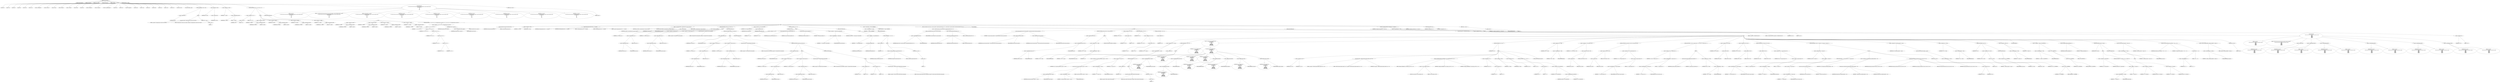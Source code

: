 digraph hostapd_notif_assoc {  
"1000129" [label = "(METHOD,hostapd_notif_assoc)" ]
"1000130" [label = "(PARAM,hostapd_data *hapd)" ]
"1000131" [label = "(PARAM,const u8 *addr)" ]
"1000132" [label = "(PARAM,const u8 *req_ies)" ]
"1000133" [label = "(PARAM,size_t req_ies_len)" ]
"1000134" [label = "(PARAM,int reassoc)" ]
"1000135" [label = "(BLOCK,,)" ]
"1000136" [label = "(LOCAL,v5: int)" ]
"1000137" [label = "(LOCAL,v7: int)" ]
"1000138" [label = "(LOCAL,v8: int)" ]
"1000139" [label = "(LOCAL,v9: int)" ]
"1000140" [label = "(LOCAL,v10: int)" ]
"1000141" [label = "(LOCAL,v11: int)" ]
"1000142" [label = "(LOCAL,v12: hostapd_data *)" ]
"1000143" [label = "(LOCAL,v13: const u8 *)" ]
"1000144" [label = "(LOCAL,v14: size_t)" ]
"1000145" [label = "(LOCAL,v16: sta_info *)" ]
"1000146" [label = "(LOCAL,v17: sta_info *)" ]
"1000147" [label = "(LOCAL,v18: bool)" ]
"1000148" [label = "(LOCAL,v19: int)" ]
"1000149" [label = "(LOCAL,v20: unsigned int)" ]
"1000150" [label = "(LOCAL,v21: wpa_event)" ]
"1000151" [label = "(LOCAL,v22: wpa_state_machine *)" ]
"1000152" [label = "(LOCAL,v23: int)" ]
"1000153" [label = "(LOCAL,v24: int)" ]
"1000154" [label = "(LOCAL,v25: unsigned int)" ]
"1000155" [label = "(LOCAL,v26: u32)" ]
"1000156" [label = "(LOCAL,v27: bool)" ]
"1000157" [label = "(LOCAL,v28: int)" ]
"1000158" [label = "(LOCAL,v29: bool)" ]
"1000159" [label = "(LOCAL,v30: int)" ]
"1000160" [label = "(LOCAL,v31: u32)" ]
"1000161" [label = "(LOCAL,v32: u8 *)" ]
"1000162" [label = "(LOCAL,eid: u8 [ 1064 ])" ]
"1000163" [label = "(LOCAL,elems: ieee802_11_elems)" ]
"1000164" [label = "(CONTROL_STRUCTURE,if ( !addr ),if ( !addr ))" ]
"1000165" [label = "(<operator>.logicalNot,!addr)" ]
"1000166" [label = "(IDENTIFIER,addr,!addr)" ]
"1000167" [label = "(BLOCK,,)" ]
"1000168" [label = "(wpa_printf,wpa_printf(2, \"hostapd_notif_assoc: Skip event with no address\"))" ]
"1000169" [label = "(LITERAL,2,wpa_printf(2, \"hostapd_notif_assoc: Skip event with no address\"))" ]
"1000170" [label = "(LITERAL,\"hostapd_notif_assoc: Skip event with no address\",wpa_printf(2, \"hostapd_notif_assoc: Skip event with no address\"))" ]
"1000171" [label = "(RETURN,return -1;,return -1;)" ]
"1000172" [label = "(<operator>.minus,-1)" ]
"1000173" [label = "(LITERAL,1,-1)" ]
"1000174" [label = "(<operator>.assignment,v5 = *addr)" ]
"1000175" [label = "(IDENTIFIER,v5,v5 = *addr)" ]
"1000176" [label = "(<operator>.indirection,*addr)" ]
"1000177" [label = "(IDENTIFIER,addr,v5 = *addr)" ]
"1000178" [label = "(<operator>.assignment,v7 = addr[1])" ]
"1000179" [label = "(IDENTIFIER,v7,v7 = addr[1])" ]
"1000180" [label = "(<operator>.indirectIndexAccess,addr[1])" ]
"1000181" [label = "(IDENTIFIER,addr,v7 = addr[1])" ]
"1000182" [label = "(LITERAL,1,v7 = addr[1])" ]
"1000183" [label = "(CONTROL_STRUCTURE,if ( (v5 & 1) != 0 ),if ( (v5 & 1) != 0 ))" ]
"1000184" [label = "(<operator>.notEquals,(v5 & 1) != 0)" ]
"1000185" [label = "(<operator>.and,v5 & 1)" ]
"1000186" [label = "(IDENTIFIER,v5,v5 & 1)" ]
"1000187" [label = "(LITERAL,1,v5 & 1)" ]
"1000188" [label = "(LITERAL,0,(v5 & 1) != 0)" ]
"1000189" [label = "(BLOCK,,)" ]
"1000190" [label = "(<operator>.assignment,v8 = addr[2])" ]
"1000191" [label = "(IDENTIFIER,v8,v8 = addr[2])" ]
"1000192" [label = "(<operator>.indirectIndexAccess,addr[2])" ]
"1000193" [label = "(IDENTIFIER,addr,v8 = addr[2])" ]
"1000194" [label = "(LITERAL,2,v8 = addr[2])" ]
"1000195" [label = "(<operator>.assignment,v9 = addr[3])" ]
"1000196" [label = "(IDENTIFIER,v9,v9 = addr[3])" ]
"1000197" [label = "(<operator>.indirectIndexAccess,addr[3])" ]
"1000198" [label = "(IDENTIFIER,addr,v9 = addr[3])" ]
"1000199" [label = "(LITERAL,3,v9 = addr[3])" ]
"1000200" [label = "(<operator>.assignment,v10 = addr[4])" ]
"1000201" [label = "(IDENTIFIER,v10,v10 = addr[4])" ]
"1000202" [label = "(<operator>.indirectIndexAccess,addr[4])" ]
"1000203" [label = "(IDENTIFIER,addr,v10 = addr[4])" ]
"1000204" [label = "(LITERAL,4,v10 = addr[4])" ]
"1000205" [label = "(<operator>.assignment,v11 = addr[5])" ]
"1000206" [label = "(IDENTIFIER,v11,v11 = addr[5])" ]
"1000207" [label = "(<operator>.indirectIndexAccess,addr[5])" ]
"1000208" [label = "(IDENTIFIER,addr,v11 = addr[5])" ]
"1000209" [label = "(LITERAL,5,v11 = addr[5])" ]
"1000210" [label = "(CONTROL_STRUCTURE,else,else)" ]
"1000211" [label = "(BLOCK,,)" ]
"1000212" [label = "(<operator>.assignment,v8 = addr[2])" ]
"1000213" [label = "(IDENTIFIER,v8,v8 = addr[2])" ]
"1000214" [label = "(<operator>.indirectIndexAccess,addr[2])" ]
"1000215" [label = "(IDENTIFIER,addr,v8 = addr[2])" ]
"1000216" [label = "(LITERAL,2,v8 = addr[2])" ]
"1000217" [label = "(<operator>.assignment,v9 = addr[3])" ]
"1000218" [label = "(IDENTIFIER,v9,v9 = addr[3])" ]
"1000219" [label = "(<operator>.indirectIndexAccess,addr[3])" ]
"1000220" [label = "(IDENTIFIER,addr,v9 = addr[3])" ]
"1000221" [label = "(LITERAL,3,v9 = addr[3])" ]
"1000222" [label = "(<operator>.assignment,v10 = addr[4])" ]
"1000223" [label = "(IDENTIFIER,v10,v10 = addr[4])" ]
"1000224" [label = "(<operator>.indirectIndexAccess,addr[4])" ]
"1000225" [label = "(IDENTIFIER,addr,v10 = addr[4])" ]
"1000226" [label = "(LITERAL,4,v10 = addr[4])" ]
"1000227" [label = "(<operator>.assignment,v11 = addr[5])" ]
"1000228" [label = "(IDENTIFIER,v11,v11 = addr[5])" ]
"1000229" [label = "(<operator>.indirectIndexAccess,addr[5])" ]
"1000230" [label = "(IDENTIFIER,addr,v11 = addr[5])" ]
"1000231" [label = "(LITERAL,5,v11 = addr[5])" ]
"1000232" [label = "(CONTROL_STRUCTURE,if ( v7 | v5 | v8 | v9 | v10 | v11 && bcmp(addr, hapd->own_addr, 6u) ),if ( v7 | v5 | v8 | v9 | v10 | v11 && bcmp(addr, hapd->own_addr, 6u) ))" ]
"1000233" [label = "(<operator>.logicalAnd,v7 | v5 | v8 | v9 | v10 | v11 && bcmp(addr, hapd->own_addr, 6u))" ]
"1000234" [label = "(<operator>.or,v7 | v5 | v8 | v9 | v10 | v11)" ]
"1000235" [label = "(IDENTIFIER,v7,v7 | v5 | v8 | v9 | v10 | v11)" ]
"1000236" [label = "(<operator>.or,v5 | v8 | v9 | v10 | v11)" ]
"1000237" [label = "(IDENTIFIER,v5,v5 | v8 | v9 | v10 | v11)" ]
"1000238" [label = "(<operator>.or,v8 | v9 | v10 | v11)" ]
"1000239" [label = "(IDENTIFIER,v8,v8 | v9 | v10 | v11)" ]
"1000240" [label = "(<operator>.or,v9 | v10 | v11)" ]
"1000241" [label = "(IDENTIFIER,v9,v9 | v10 | v11)" ]
"1000242" [label = "(<operator>.or,v10 | v11)" ]
"1000243" [label = "(IDENTIFIER,v10,v10 | v11)" ]
"1000244" [label = "(IDENTIFIER,v11,v10 | v11)" ]
"1000245" [label = "(bcmp,bcmp(addr, hapd->own_addr, 6u))" ]
"1000246" [label = "(IDENTIFIER,addr,bcmp(addr, hapd->own_addr, 6u))" ]
"1000247" [label = "(<operator>.indirectFieldAccess,hapd->own_addr)" ]
"1000248" [label = "(IDENTIFIER,hapd,bcmp(addr, hapd->own_addr, 6u))" ]
"1000249" [label = "(FIELD_IDENTIFIER,own_addr,own_addr)" ]
"1000250" [label = "(LITERAL,6u,bcmp(addr, hapd->own_addr, 6u))" ]
"1000251" [label = "(BLOCK,,)" ]
"1000252" [label = "(random_add_randomness,random_add_randomness(addr, 6u))" ]
"1000253" [label = "(IDENTIFIER,addr,random_add_randomness(addr, 6u))" ]
"1000254" [label = "(LITERAL,6u,random_add_randomness(addr, 6u))" ]
"1000255" [label = "(<operator>.assignment,v12 = hapd)" ]
"1000256" [label = "(IDENTIFIER,v12,v12 = hapd)" ]
"1000257" [label = "(IDENTIFIER,hapd,v12 = hapd)" ]
"1000258" [label = "(hostapd_logger,hostapd_logger(hapd, addr, 1u, 2, \"associated\"))" ]
"1000259" [label = "(IDENTIFIER,hapd,hostapd_logger(hapd, addr, 1u, 2, \"associated\"))" ]
"1000260" [label = "(IDENTIFIER,addr,hostapd_logger(hapd, addr, 1u, 2, \"associated\"))" ]
"1000261" [label = "(LITERAL,1u,hostapd_logger(hapd, addr, 1u, 2, \"associated\"))" ]
"1000262" [label = "(LITERAL,2,hostapd_logger(hapd, addr, 1u, 2, \"associated\"))" ]
"1000263" [label = "(LITERAL,\"associated\",hostapd_logger(hapd, addr, 1u, 2, \"associated\"))" ]
"1000264" [label = "(ieee802_11_parse_elems,ieee802_11_parse_elems(req_ies, req_ies_len, &elems, 0))" ]
"1000265" [label = "(IDENTIFIER,req_ies,ieee802_11_parse_elems(req_ies, req_ies_len, &elems, 0))" ]
"1000266" [label = "(IDENTIFIER,req_ies_len,ieee802_11_parse_elems(req_ies, req_ies_len, &elems, 0))" ]
"1000267" [label = "(<operator>.addressOf,&elems)" ]
"1000268" [label = "(IDENTIFIER,elems,ieee802_11_parse_elems(req_ies, req_ies_len, &elems, 0))" ]
"1000269" [label = "(LITERAL,0,ieee802_11_parse_elems(req_ies, req_ies_len, &elems, 0))" ]
"1000270" [label = "(CONTROL_STRUCTURE,if ( elems.wps_ie ),if ( elems.wps_ie ))" ]
"1000271" [label = "(<operator>.fieldAccess,elems.wps_ie)" ]
"1000272" [label = "(IDENTIFIER,elems,if ( elems.wps_ie ))" ]
"1000273" [label = "(FIELD_IDENTIFIER,wps_ie,wps_ie)" ]
"1000274" [label = "(BLOCK,,)" ]
"1000275" [label = "(<operator>.assignment,v13 = elems.wps_ie - 2)" ]
"1000276" [label = "(IDENTIFIER,v13,v13 = elems.wps_ie - 2)" ]
"1000277" [label = "(<operator>.subtraction,elems.wps_ie - 2)" ]
"1000278" [label = "(<operator>.fieldAccess,elems.wps_ie)" ]
"1000279" [label = "(IDENTIFIER,elems,elems.wps_ie - 2)" ]
"1000280" [label = "(FIELD_IDENTIFIER,wps_ie,wps_ie)" ]
"1000281" [label = "(LITERAL,2,elems.wps_ie - 2)" ]
"1000282" [label = "(<operator>.assignment,v14 = elems.wps_ie_len + 2)" ]
"1000283" [label = "(IDENTIFIER,v14,v14 = elems.wps_ie_len + 2)" ]
"1000284" [label = "(<operator>.addition,elems.wps_ie_len + 2)" ]
"1000285" [label = "(<operator>.fieldAccess,elems.wps_ie_len)" ]
"1000286" [label = "(IDENTIFIER,elems,elems.wps_ie_len + 2)" ]
"1000287" [label = "(FIELD_IDENTIFIER,wps_ie_len,wps_ie_len)" ]
"1000288" [label = "(LITERAL,2,elems.wps_ie_len + 2)" ]
"1000289" [label = "(wpa_printf,wpa_printf(2, \"STA included WPS IE in (Re)AssocReq\"))" ]
"1000290" [label = "(LITERAL,2,wpa_printf(2, \"STA included WPS IE in (Re)AssocReq\"))" ]
"1000291" [label = "(LITERAL,\"STA included WPS IE in (Re)AssocReq\",wpa_printf(2, \"STA included WPS IE in (Re)AssocReq\"))" ]
"1000292" [label = "(CONTROL_STRUCTURE,else,else)" ]
"1000293" [label = "(CONTROL_STRUCTURE,if ( elems.rsn_ie ),if ( elems.rsn_ie ))" ]
"1000294" [label = "(<operator>.fieldAccess,elems.rsn_ie)" ]
"1000295" [label = "(IDENTIFIER,elems,if ( elems.rsn_ie ))" ]
"1000296" [label = "(FIELD_IDENTIFIER,rsn_ie,rsn_ie)" ]
"1000297" [label = "(BLOCK,,)" ]
"1000298" [label = "(<operator>.assignment,v13 = elems.rsn_ie - 2)" ]
"1000299" [label = "(IDENTIFIER,v13,v13 = elems.rsn_ie - 2)" ]
"1000300" [label = "(<operator>.subtraction,elems.rsn_ie - 2)" ]
"1000301" [label = "(<operator>.fieldAccess,elems.rsn_ie)" ]
"1000302" [label = "(IDENTIFIER,elems,elems.rsn_ie - 2)" ]
"1000303" [label = "(FIELD_IDENTIFIER,rsn_ie,rsn_ie)" ]
"1000304" [label = "(LITERAL,2,elems.rsn_ie - 2)" ]
"1000305" [label = "(<operator>.assignment,v14 = elems.rsn_ie_len + 2)" ]
"1000306" [label = "(IDENTIFIER,v14,v14 = elems.rsn_ie_len + 2)" ]
"1000307" [label = "(<operator>.addition,elems.rsn_ie_len + 2)" ]
"1000308" [label = "(<operator>.fieldAccess,elems.rsn_ie_len)" ]
"1000309" [label = "(IDENTIFIER,elems,elems.rsn_ie_len + 2)" ]
"1000310" [label = "(FIELD_IDENTIFIER,rsn_ie_len,rsn_ie_len)" ]
"1000311" [label = "(LITERAL,2,elems.rsn_ie_len + 2)" ]
"1000312" [label = "(wpa_printf,wpa_printf(2, \"STA included RSN IE in (Re)AssocReq\"))" ]
"1000313" [label = "(LITERAL,2,wpa_printf(2, \"STA included RSN IE in (Re)AssocReq\"))" ]
"1000314" [label = "(LITERAL,\"STA included RSN IE in (Re)AssocReq\",wpa_printf(2, \"STA included RSN IE in (Re)AssocReq\"))" ]
"1000315" [label = "(CONTROL_STRUCTURE,else,else)" ]
"1000316" [label = "(CONTROL_STRUCTURE,if ( elems.wpa_ie ),if ( elems.wpa_ie ))" ]
"1000317" [label = "(<operator>.fieldAccess,elems.wpa_ie)" ]
"1000318" [label = "(IDENTIFIER,elems,if ( elems.wpa_ie ))" ]
"1000319" [label = "(FIELD_IDENTIFIER,wpa_ie,wpa_ie)" ]
"1000320" [label = "(BLOCK,,)" ]
"1000321" [label = "(<operator>.assignment,v13 = elems.wpa_ie - 2)" ]
"1000322" [label = "(IDENTIFIER,v13,v13 = elems.wpa_ie - 2)" ]
"1000323" [label = "(<operator>.subtraction,elems.wpa_ie - 2)" ]
"1000324" [label = "(<operator>.fieldAccess,elems.wpa_ie)" ]
"1000325" [label = "(IDENTIFIER,elems,elems.wpa_ie - 2)" ]
"1000326" [label = "(FIELD_IDENTIFIER,wpa_ie,wpa_ie)" ]
"1000327" [label = "(LITERAL,2,elems.wpa_ie - 2)" ]
"1000328" [label = "(<operator>.assignment,v14 = elems.wpa_ie_len + 2)" ]
"1000329" [label = "(IDENTIFIER,v14,v14 = elems.wpa_ie_len + 2)" ]
"1000330" [label = "(<operator>.addition,elems.wpa_ie_len + 2)" ]
"1000331" [label = "(<operator>.fieldAccess,elems.wpa_ie_len)" ]
"1000332" [label = "(IDENTIFIER,elems,elems.wpa_ie_len + 2)" ]
"1000333" [label = "(FIELD_IDENTIFIER,wpa_ie_len,wpa_ie_len)" ]
"1000334" [label = "(LITERAL,2,elems.wpa_ie_len + 2)" ]
"1000335" [label = "(wpa_printf,wpa_printf(2, \"STA included WPA IE in (Re)AssocReq\"))" ]
"1000336" [label = "(LITERAL,2,wpa_printf(2, \"STA included WPA IE in (Re)AssocReq\"))" ]
"1000337" [label = "(LITERAL,\"STA included WPA IE in (Re)AssocReq\",wpa_printf(2, \"STA included WPA IE in (Re)AssocReq\"))" ]
"1000338" [label = "(CONTROL_STRUCTURE,else,else)" ]
"1000339" [label = "(BLOCK,,)" ]
"1000340" [label = "(<operator>.assignment,v13 = 0)" ]
"1000341" [label = "(IDENTIFIER,v13,v13 = 0)" ]
"1000342" [label = "(LITERAL,0,v13 = 0)" ]
"1000343" [label = "(<operator>.assignment,v14 = 0)" ]
"1000344" [label = "(IDENTIFIER,v14,v14 = 0)" ]
"1000345" [label = "(LITERAL,0,v14 = 0)" ]
"1000346" [label = "(wpa_printf,wpa_printf(2, \"STA did not include WPS/RSN/WPA IE in (Re)AssocReq\"))" ]
"1000347" [label = "(LITERAL,2,wpa_printf(2, \"STA did not include WPS/RSN/WPA IE in (Re)AssocReq\"))" ]
"1000348" [label = "(LITERAL,\"STA did not include WPS/RSN/WPA IE in (Re)AssocReq\",wpa_printf(2, \"STA did not include WPS/RSN/WPA IE in (Re)AssocReq\"))" ]
"1000349" [label = "(<operator>.assignment,v16 = ap_get_sta(hapd, addr))" ]
"1000350" [label = "(IDENTIFIER,v16,v16 = ap_get_sta(hapd, addr))" ]
"1000351" [label = "(ap_get_sta,ap_get_sta(hapd, addr))" ]
"1000352" [label = "(IDENTIFIER,hapd,ap_get_sta(hapd, addr))" ]
"1000353" [label = "(IDENTIFIER,addr,ap_get_sta(hapd, addr))" ]
"1000354" [label = "(CONTROL_STRUCTURE,if ( v16 ),if ( v16 ))" ]
"1000355" [label = "(IDENTIFIER,v16,if ( v16 ))" ]
"1000356" [label = "(BLOCK,,)" ]
"1000357" [label = "(<operator>.assignment,v17 = v16)" ]
"1000358" [label = "(IDENTIFIER,v17,v17 = v16)" ]
"1000359" [label = "(IDENTIFIER,v16,v17 = v16)" ]
"1000360" [label = "(ap_sta_no_session_timeout,ap_sta_no_session_timeout(hapd, v16))" ]
"1000361" [label = "(IDENTIFIER,hapd,ap_sta_no_session_timeout(hapd, v16))" ]
"1000362" [label = "(IDENTIFIER,v16,ap_sta_no_session_timeout(hapd, v16))" ]
"1000363" [label = "(accounting_sta_stop,accounting_sta_stop(hapd, v17))" ]
"1000364" [label = "(IDENTIFIER,hapd,accounting_sta_stop(hapd, v17))" ]
"1000365" [label = "(IDENTIFIER,v17,accounting_sta_stop(hapd, v17))" ]
"1000366" [label = "(<operator>.assignment,v17->timeout_next = STA_NULLFUNC)" ]
"1000367" [label = "(<operator>.indirectFieldAccess,v17->timeout_next)" ]
"1000368" [label = "(IDENTIFIER,v17,v17->timeout_next = STA_NULLFUNC)" ]
"1000369" [label = "(FIELD_IDENTIFIER,timeout_next,timeout_next)" ]
"1000370" [label = "(IDENTIFIER,STA_NULLFUNC,v17->timeout_next = STA_NULLFUNC)" ]
"1000371" [label = "(CONTROL_STRUCTURE,else,else)" ]
"1000372" [label = "(BLOCK,,)" ]
"1000373" [label = "(<operator>.assignment,v17 = ap_sta_add(hapd, addr))" ]
"1000374" [label = "(IDENTIFIER,v17,v17 = ap_sta_add(hapd, addr))" ]
"1000375" [label = "(ap_sta_add,ap_sta_add(hapd, addr))" ]
"1000376" [label = "(IDENTIFIER,hapd,ap_sta_add(hapd, addr))" ]
"1000377" [label = "(IDENTIFIER,addr,ap_sta_add(hapd, addr))" ]
"1000378" [label = "(CONTROL_STRUCTURE,if ( !v17 ),if ( !v17 ))" ]
"1000379" [label = "(<operator>.logicalNot,!v17)" ]
"1000380" [label = "(IDENTIFIER,v17,!v17)" ]
"1000381" [label = "(BLOCK,,)" ]
"1000382" [label = "(hostapd_drv_sta_disassoc,hostapd_drv_sta_disassoc(hapd, addr, 5))" ]
"1000383" [label = "(IDENTIFIER,hapd,hostapd_drv_sta_disassoc(hapd, addr, 5))" ]
"1000384" [label = "(IDENTIFIER,addr,hostapd_drv_sta_disassoc(hapd, addr, 5))" ]
"1000385" [label = "(LITERAL,5,hostapd_drv_sta_disassoc(hapd, addr, 5))" ]
"1000386" [label = "(RETURN,return -1;,return -1;)" ]
"1000387" [label = "(<operator>.minus,-1)" ]
"1000388" [label = "(LITERAL,1,-1)" ]
"1000389" [label = "(<operators>.assignmentAnd,v17->flags &= 0xFFFECFFF)" ]
"1000390" [label = "(<operator>.indirectFieldAccess,v17->flags)" ]
"1000391" [label = "(IDENTIFIER,v17,v17->flags &= 0xFFFECFFF)" ]
"1000392" [label = "(FIELD_IDENTIFIER,flags,flags)" ]
"1000393" [label = "(LITERAL,0xFFFECFFF,v17->flags &= 0xFFFECFFF)" ]
"1000394" [label = "(CONTROL_STRUCTURE,if ( hapd->iface->drv_max_acl_mac_addrs || hostapd_check_acl(hapd, addr, 0) == 1 ),if ( hapd->iface->drv_max_acl_mac_addrs || hostapd_check_acl(hapd, addr, 0) == 1 ))" ]
"1000395" [label = "(<operator>.logicalOr,hapd->iface->drv_max_acl_mac_addrs || hostapd_check_acl(hapd, addr, 0) == 1)" ]
"1000396" [label = "(<operator>.indirectFieldAccess,hapd->iface->drv_max_acl_mac_addrs)" ]
"1000397" [label = "(<operator>.indirectFieldAccess,hapd->iface)" ]
"1000398" [label = "(IDENTIFIER,hapd,hapd->iface->drv_max_acl_mac_addrs || hostapd_check_acl(hapd, addr, 0) == 1)" ]
"1000399" [label = "(FIELD_IDENTIFIER,iface,iface)" ]
"1000400" [label = "(FIELD_IDENTIFIER,drv_max_acl_mac_addrs,drv_max_acl_mac_addrs)" ]
"1000401" [label = "(<operator>.equals,hostapd_check_acl(hapd, addr, 0) == 1)" ]
"1000402" [label = "(hostapd_check_acl,hostapd_check_acl(hapd, addr, 0))" ]
"1000403" [label = "(IDENTIFIER,hapd,hostapd_check_acl(hapd, addr, 0))" ]
"1000404" [label = "(IDENTIFIER,addr,hostapd_check_acl(hapd, addr, 0))" ]
"1000405" [label = "(LITERAL,0,hostapd_check_acl(hapd, addr, 0))" ]
"1000406" [label = "(LITERAL,1,hostapd_check_acl(hapd, addr, 0) == 1)" ]
"1000407" [label = "(BLOCK,,)" ]
"1000408" [label = "(ap_copy_sta_supp_op_classes,ap_copy_sta_supp_op_classes(v17, elems.supp_op_classes, elems.supp_op_classes_len))" ]
"1000409" [label = "(IDENTIFIER,v17,ap_copy_sta_supp_op_classes(v17, elems.supp_op_classes, elems.supp_op_classes_len))" ]
"1000410" [label = "(<operator>.fieldAccess,elems.supp_op_classes)" ]
"1000411" [label = "(IDENTIFIER,elems,ap_copy_sta_supp_op_classes(v17, elems.supp_op_classes, elems.supp_op_classes_len))" ]
"1000412" [label = "(FIELD_IDENTIFIER,supp_op_classes,supp_op_classes)" ]
"1000413" [label = "(<operator>.fieldAccess,elems.supp_op_classes_len)" ]
"1000414" [label = "(IDENTIFIER,elems,ap_copy_sta_supp_op_classes(v17, elems.supp_op_classes, elems.supp_op_classes_len))" ]
"1000415" [label = "(FIELD_IDENTIFIER,supp_op_classes_len,supp_op_classes_len)" ]
"1000416" [label = "(CONTROL_STRUCTURE,if ( !hapd->conf->wpa ),if ( !hapd->conf->wpa ))" ]
"1000417" [label = "(<operator>.logicalNot,!hapd->conf->wpa)" ]
"1000418" [label = "(<operator>.indirectFieldAccess,hapd->conf->wpa)" ]
"1000419" [label = "(<operator>.indirectFieldAccess,hapd->conf)" ]
"1000420" [label = "(IDENTIFIER,hapd,!hapd->conf->wpa)" ]
"1000421" [label = "(FIELD_IDENTIFIER,conf,conf)" ]
"1000422" [label = "(FIELD_IDENTIFIER,wpa,wpa)" ]
"1000423" [label = "(BLOCK,,)" ]
"1000424" [label = "(<operator>.assignment,v20 = v17->flags)" ]
"1000425" [label = "(IDENTIFIER,v20,v20 = v17->flags)" ]
"1000426" [label = "(<operator>.indirectFieldAccess,v17->flags)" ]
"1000427" [label = "(IDENTIFIER,v17,v20 = v17->flags)" ]
"1000428" [label = "(FIELD_IDENTIFIER,flags,flags)" ]
"1000429" [label = "(CONTROL_STRUCTURE,goto LABEL_29;,goto LABEL_29;)" ]
"1000430" [label = "(<operator>.assignment,v18 = v13 == 0)" ]
"1000431" [label = "(IDENTIFIER,v18,v18 = v13 == 0)" ]
"1000432" [label = "(<operator>.equals,v13 == 0)" ]
"1000433" [label = "(IDENTIFIER,v13,v13 == 0)" ]
"1000434" [label = "(LITERAL,0,v13 == 0)" ]
"1000435" [label = "(CONTROL_STRUCTURE,if ( v13 ),if ( v13 ))" ]
"1000436" [label = "(IDENTIFIER,v13,if ( v13 ))" ]
"1000437" [label = "(<operator>.assignment,v18 = v14 == 0)" ]
"1000438" [label = "(IDENTIFIER,v18,v18 = v14 == 0)" ]
"1000439" [label = "(<operator>.equals,v14 == 0)" ]
"1000440" [label = "(IDENTIFIER,v14,v14 == 0)" ]
"1000441" [label = "(LITERAL,0,v14 == 0)" ]
"1000442" [label = "(CONTROL_STRUCTURE,if ( !v18 ),if ( !v18 ))" ]
"1000443" [label = "(<operator>.logicalNot,!v18)" ]
"1000444" [label = "(IDENTIFIER,v18,!v18)" ]
"1000445" [label = "(BLOCK,,)" ]
"1000446" [label = "(<operator>.assignment,v22 = v17->wpa_sm)" ]
"1000447" [label = "(IDENTIFIER,v22,v22 = v17->wpa_sm)" ]
"1000448" [label = "(<operator>.indirectFieldAccess,v17->wpa_sm)" ]
"1000449" [label = "(IDENTIFIER,v17,v22 = v17->wpa_sm)" ]
"1000450" [label = "(FIELD_IDENTIFIER,wpa_sm,wpa_sm)" ]
"1000451" [label = "(CONTROL_STRUCTURE,if ( !v22 ),if ( !v22 ))" ]
"1000452" [label = "(<operator>.logicalNot,!v22)" ]
"1000453" [label = "(IDENTIFIER,v22,!v22)" ]
"1000454" [label = "(BLOCK,,)" ]
"1000455" [label = "(<operator>.assignment,v22 = wpa_auth_sta_init(hapd->wpa_auth, v17->addr, 0))" ]
"1000456" [label = "(IDENTIFIER,v22,v22 = wpa_auth_sta_init(hapd->wpa_auth, v17->addr, 0))" ]
"1000457" [label = "(wpa_auth_sta_init,wpa_auth_sta_init(hapd->wpa_auth, v17->addr, 0))" ]
"1000458" [label = "(<operator>.indirectFieldAccess,hapd->wpa_auth)" ]
"1000459" [label = "(IDENTIFIER,hapd,wpa_auth_sta_init(hapd->wpa_auth, v17->addr, 0))" ]
"1000460" [label = "(FIELD_IDENTIFIER,wpa_auth,wpa_auth)" ]
"1000461" [label = "(<operator>.indirectFieldAccess,v17->addr)" ]
"1000462" [label = "(IDENTIFIER,v17,wpa_auth_sta_init(hapd->wpa_auth, v17->addr, 0))" ]
"1000463" [label = "(FIELD_IDENTIFIER,addr,addr)" ]
"1000464" [label = "(LITERAL,0,wpa_auth_sta_init(hapd->wpa_auth, v17->addr, 0))" ]
"1000465" [label = "(<operator>.assignment,v17->wpa_sm = v22)" ]
"1000466" [label = "(<operator>.indirectFieldAccess,v17->wpa_sm)" ]
"1000467" [label = "(IDENTIFIER,v17,v17->wpa_sm = v22)" ]
"1000468" [label = "(FIELD_IDENTIFIER,wpa_sm,wpa_sm)" ]
"1000469" [label = "(IDENTIFIER,v22,v17->wpa_sm = v22)" ]
"1000470" [label = "(CONTROL_STRUCTURE,if ( !v22 ),if ( !v22 ))" ]
"1000471" [label = "(<operator>.logicalNot,!v22)" ]
"1000472" [label = "(IDENTIFIER,v22,!v22)" ]
"1000473" [label = "(BLOCK,,)" ]
"1000474" [label = "(wpa_printf,wpa_printf(5, \"Failed to initialize WPA state machine\"))" ]
"1000475" [label = "(LITERAL,5,wpa_printf(5, \"Failed to initialize WPA state machine\"))" ]
"1000476" [label = "(LITERAL,\"Failed to initialize WPA state machine\",wpa_printf(5, \"Failed to initialize WPA state machine\"))" ]
"1000477" [label = "(RETURN,return -1;,return -1;)" ]
"1000478" [label = "(<operator>.minus,-1)" ]
"1000479" [label = "(LITERAL,1,-1)" ]
"1000480" [label = "(<operator>.assignment,v23 = wpa_validate_wpa_ie(\n                  hapd->wpa_auth,\n                  v22,\n                  hapd->iface->freq,\n                  v13,\n                  v14,\n                  elems.mdie,\n                  elems.mdie_len,\n                  elems.owe_dh,\n                  elems.owe_dh_len))" ]
"1000481" [label = "(IDENTIFIER,v23,v23 = wpa_validate_wpa_ie(\n                  hapd->wpa_auth,\n                  v22,\n                  hapd->iface->freq,\n                  v13,\n                  v14,\n                  elems.mdie,\n                  elems.mdie_len,\n                  elems.owe_dh,\n                  elems.owe_dh_len))" ]
"1000482" [label = "(wpa_validate_wpa_ie,wpa_validate_wpa_ie(\n                  hapd->wpa_auth,\n                  v22,\n                  hapd->iface->freq,\n                  v13,\n                  v14,\n                  elems.mdie,\n                  elems.mdie_len,\n                  elems.owe_dh,\n                  elems.owe_dh_len))" ]
"1000483" [label = "(<operator>.indirectFieldAccess,hapd->wpa_auth)" ]
"1000484" [label = "(IDENTIFIER,hapd,wpa_validate_wpa_ie(\n                  hapd->wpa_auth,\n                  v22,\n                  hapd->iface->freq,\n                  v13,\n                  v14,\n                  elems.mdie,\n                  elems.mdie_len,\n                  elems.owe_dh,\n                  elems.owe_dh_len))" ]
"1000485" [label = "(FIELD_IDENTIFIER,wpa_auth,wpa_auth)" ]
"1000486" [label = "(IDENTIFIER,v22,wpa_validate_wpa_ie(\n                  hapd->wpa_auth,\n                  v22,\n                  hapd->iface->freq,\n                  v13,\n                  v14,\n                  elems.mdie,\n                  elems.mdie_len,\n                  elems.owe_dh,\n                  elems.owe_dh_len))" ]
"1000487" [label = "(<operator>.indirectFieldAccess,hapd->iface->freq)" ]
"1000488" [label = "(<operator>.indirectFieldAccess,hapd->iface)" ]
"1000489" [label = "(IDENTIFIER,hapd,wpa_validate_wpa_ie(\n                  hapd->wpa_auth,\n                  v22,\n                  hapd->iface->freq,\n                  v13,\n                  v14,\n                  elems.mdie,\n                  elems.mdie_len,\n                  elems.owe_dh,\n                  elems.owe_dh_len))" ]
"1000490" [label = "(FIELD_IDENTIFIER,iface,iface)" ]
"1000491" [label = "(FIELD_IDENTIFIER,freq,freq)" ]
"1000492" [label = "(IDENTIFIER,v13,wpa_validate_wpa_ie(\n                  hapd->wpa_auth,\n                  v22,\n                  hapd->iface->freq,\n                  v13,\n                  v14,\n                  elems.mdie,\n                  elems.mdie_len,\n                  elems.owe_dh,\n                  elems.owe_dh_len))" ]
"1000493" [label = "(IDENTIFIER,v14,wpa_validate_wpa_ie(\n                  hapd->wpa_auth,\n                  v22,\n                  hapd->iface->freq,\n                  v13,\n                  v14,\n                  elems.mdie,\n                  elems.mdie_len,\n                  elems.owe_dh,\n                  elems.owe_dh_len))" ]
"1000494" [label = "(<operator>.fieldAccess,elems.mdie)" ]
"1000495" [label = "(IDENTIFIER,elems,wpa_validate_wpa_ie(\n                  hapd->wpa_auth,\n                  v22,\n                  hapd->iface->freq,\n                  v13,\n                  v14,\n                  elems.mdie,\n                  elems.mdie_len,\n                  elems.owe_dh,\n                  elems.owe_dh_len))" ]
"1000496" [label = "(FIELD_IDENTIFIER,mdie,mdie)" ]
"1000497" [label = "(<operator>.fieldAccess,elems.mdie_len)" ]
"1000498" [label = "(IDENTIFIER,elems,wpa_validate_wpa_ie(\n                  hapd->wpa_auth,\n                  v22,\n                  hapd->iface->freq,\n                  v13,\n                  v14,\n                  elems.mdie,\n                  elems.mdie_len,\n                  elems.owe_dh,\n                  elems.owe_dh_len))" ]
"1000499" [label = "(FIELD_IDENTIFIER,mdie_len,mdie_len)" ]
"1000500" [label = "(<operator>.fieldAccess,elems.owe_dh)" ]
"1000501" [label = "(IDENTIFIER,elems,wpa_validate_wpa_ie(\n                  hapd->wpa_auth,\n                  v22,\n                  hapd->iface->freq,\n                  v13,\n                  v14,\n                  elems.mdie,\n                  elems.mdie_len,\n                  elems.owe_dh,\n                  elems.owe_dh_len))" ]
"1000502" [label = "(FIELD_IDENTIFIER,owe_dh,owe_dh)" ]
"1000503" [label = "(<operator>.fieldAccess,elems.owe_dh_len)" ]
"1000504" [label = "(IDENTIFIER,elems,wpa_validate_wpa_ie(\n                  hapd->wpa_auth,\n                  v22,\n                  hapd->iface->freq,\n                  v13,\n                  v14,\n                  elems.mdie,\n                  elems.mdie_len,\n                  elems.owe_dh,\n                  elems.owe_dh_len))" ]
"1000505" [label = "(FIELD_IDENTIFIER,owe_dh_len,owe_dh_len)" ]
"1000506" [label = "(CONTROL_STRUCTURE,if ( v23 ),if ( v23 ))" ]
"1000507" [label = "(IDENTIFIER,v23,if ( v23 ))" ]
"1000508" [label = "(BLOCK,,)" ]
"1000509" [label = "(<operator>.assignment,v24 = v23)" ]
"1000510" [label = "(IDENTIFIER,v24,v24 = v23)" ]
"1000511" [label = "(IDENTIFIER,v23,v24 = v23)" ]
"1000512" [label = "(wpa_printf,wpa_printf(2, \"WPA/RSN information element rejected? (res %u)\", v23))" ]
"1000513" [label = "(LITERAL,2,wpa_printf(2, \"WPA/RSN information element rejected? (res %u)\", v23))" ]
"1000514" [label = "(LITERAL,\"WPA/RSN information element rejected? (res %u)\",wpa_printf(2, \"WPA/RSN information element rejected? (res %u)\", v23))" ]
"1000515" [label = "(IDENTIFIER,v23,wpa_printf(2, \"WPA/RSN information element rejected? (res %u)\", v23))" ]
"1000516" [label = "(Delegate_CreateDelegate,Delegate_CreateDelegate(2, (const unsigned __int8 *)\"IE\", v13, v14))" ]
"1000517" [label = "(LITERAL,2,Delegate_CreateDelegate(2, (const unsigned __int8 *)\"IE\", v13, v14))" ]
"1000518" [label = "(<operator>.cast,(const unsigned __int8 *)\"IE\")" ]
"1000519" [label = "(UNKNOWN,const unsigned __int8 *,const unsigned __int8 *)" ]
"1000520" [label = "(LITERAL,\"IE\",(const unsigned __int8 *)\"IE\")" ]
"1000521" [label = "(IDENTIFIER,v13,Delegate_CreateDelegate(2, (const unsigned __int8 *)\"IE\", v13, v14))" ]
"1000522" [label = "(IDENTIFIER,v14,Delegate_CreateDelegate(2, (const unsigned __int8 *)\"IE\", v13, v14))" ]
"1000523" [label = "(<operator>.assignment,v25 = v24 - 2)" ]
"1000524" [label = "(IDENTIFIER,v25,v25 = v24 - 2)" ]
"1000525" [label = "(<operator>.subtraction,v24 - 2)" ]
"1000526" [label = "(IDENTIFIER,v24,v24 - 2)" ]
"1000527" [label = "(LITERAL,2,v24 - 2)" ]
"1000528" [label = "(<operator>.assignment,v12 = hapd)" ]
"1000529" [label = "(IDENTIFIER,v12,v12 = hapd)" ]
"1000530" [label = "(IDENTIFIER,hapd,v12 = hapd)" ]
"1000531" [label = "(<operator>.assignment,v19 = 13)" ]
"1000532" [label = "(IDENTIFIER,v19,v19 = 13)" ]
"1000533" [label = "(LITERAL,13,v19 = 13)" ]
"1000534" [label = "(CONTROL_STRUCTURE,if ( v25 < 7 ),if ( v25 < 7 ))" ]
"1000535" [label = "(<operator>.lessThan,v25 < 7)" ]
"1000536" [label = "(IDENTIFIER,v25,v25 < 7)" ]
"1000537" [label = "(LITERAL,7,v25 < 7)" ]
"1000538" [label = "(<operator>.assignment,v19 = dword_88200[v25])" ]
"1000539" [label = "(IDENTIFIER,v19,v19 = dword_88200[v25])" ]
"1000540" [label = "(<operator>.indirectIndexAccess,dword_88200[v25])" ]
"1000541" [label = "(IDENTIFIER,dword_88200,v19 = dword_88200[v25])" ]
"1000542" [label = "(IDENTIFIER,v25,v19 = dword_88200[v25])" ]
"1000543" [label = "(CONTROL_STRUCTURE,goto fail;,goto fail;)" ]
"1000544" [label = "(<operator>.assignment,v26 = v17->flags)" ]
"1000545" [label = "(IDENTIFIER,v26,v26 = v17->flags)" ]
"1000546" [label = "(<operator>.indirectFieldAccess,v17->flags)" ]
"1000547" [label = "(IDENTIFIER,v17,v26 = v17->flags)" ]
"1000548" [label = "(FIELD_IDENTIFIER,flags,flags)" ]
"1000549" [label = "(<operator>.assignment,v27 = (v26 & 0x402) == 1026)" ]
"1000550" [label = "(IDENTIFIER,v27,v27 = (v26 & 0x402) == 1026)" ]
"1000551" [label = "(<operator>.equals,(v26 & 0x402) == 1026)" ]
"1000552" [label = "(<operator>.and,v26 & 0x402)" ]
"1000553" [label = "(IDENTIFIER,v26,v26 & 0x402)" ]
"1000554" [label = "(LITERAL,0x402,v26 & 0x402)" ]
"1000555" [label = "(LITERAL,1026,(v26 & 0x402) == 1026)" ]
"1000556" [label = "(CONTROL_STRUCTURE,if ( (v26 & 0x402) == 1026 ),if ( (v26 & 0x402) == 1026 ))" ]
"1000557" [label = "(<operator>.equals,(v26 & 0x402) == 1026)" ]
"1000558" [label = "(<operator>.and,v26 & 0x402)" ]
"1000559" [label = "(IDENTIFIER,v26,v26 & 0x402)" ]
"1000560" [label = "(LITERAL,0x402,v26 & 0x402)" ]
"1000561" [label = "(LITERAL,1026,(v26 & 0x402) == 1026)" ]
"1000562" [label = "(<operator>.assignment,v27 = v17->sa_query_timed_out == 0)" ]
"1000563" [label = "(IDENTIFIER,v27,v27 = v17->sa_query_timed_out == 0)" ]
"1000564" [label = "(<operator>.equals,v17->sa_query_timed_out == 0)" ]
"1000565" [label = "(<operator>.indirectFieldAccess,v17->sa_query_timed_out)" ]
"1000566" [label = "(IDENTIFIER,v17,v17->sa_query_timed_out == 0)" ]
"1000567" [label = "(FIELD_IDENTIFIER,sa_query_timed_out,sa_query_timed_out)" ]
"1000568" [label = "(LITERAL,0,v17->sa_query_timed_out == 0)" ]
"1000569" [label = "(CONTROL_STRUCTURE,if ( v27 && v17->sa_query_count >= 1 ),if ( v27 && v17->sa_query_count >= 1 ))" ]
"1000570" [label = "(<operator>.logicalAnd,v27 && v17->sa_query_count >= 1)" ]
"1000571" [label = "(IDENTIFIER,v27,v27 && v17->sa_query_count >= 1)" ]
"1000572" [label = "(<operator>.greaterEqualsThan,v17->sa_query_count >= 1)" ]
"1000573" [label = "(<operator>.indirectFieldAccess,v17->sa_query_count)" ]
"1000574" [label = "(IDENTIFIER,v17,v17->sa_query_count >= 1)" ]
"1000575" [label = "(FIELD_IDENTIFIER,sa_query_count,sa_query_count)" ]
"1000576" [label = "(LITERAL,1,v17->sa_query_count >= 1)" ]
"1000577" [label = "(BLOCK,,)" ]
"1000578" [label = "(ap_check_sa_query_timeout,ap_check_sa_query_timeout(hapd, v17))" ]
"1000579" [label = "(IDENTIFIER,hapd,ap_check_sa_query_timeout(hapd, v17))" ]
"1000580" [label = "(IDENTIFIER,v17,ap_check_sa_query_timeout(hapd, v17))" ]
"1000581" [label = "(<operator>.assignment,v26 = v17->flags)" ]
"1000582" [label = "(IDENTIFIER,v26,v26 = v17->flags)" ]
"1000583" [label = "(<operator>.indirectFieldAccess,v17->flags)" ]
"1000584" [label = "(IDENTIFIER,v17,v26 = v17->flags)" ]
"1000585" [label = "(FIELD_IDENTIFIER,flags,flags)" ]
"1000586" [label = "(<operator>.assignment,v28 = v26 & 0x402)" ]
"1000587" [label = "(IDENTIFIER,v28,v28 = v26 & 0x402)" ]
"1000588" [label = "(<operator>.and,v26 & 0x402)" ]
"1000589" [label = "(IDENTIFIER,v26,v26 & 0x402)" ]
"1000590" [label = "(LITERAL,0x402,v26 & 0x402)" ]
"1000591" [label = "(<operator>.assignment,v29 = v28 == 1026)" ]
"1000592" [label = "(IDENTIFIER,v29,v29 = v28 == 1026)" ]
"1000593" [label = "(<operator>.equals,v28 == 1026)" ]
"1000594" [label = "(IDENTIFIER,v28,v28 == 1026)" ]
"1000595" [label = "(LITERAL,1026,v28 == 1026)" ]
"1000596" [label = "(CONTROL_STRUCTURE,if ( v28 == 1026 ),if ( v28 == 1026 ))" ]
"1000597" [label = "(<operator>.equals,v28 == 1026)" ]
"1000598" [label = "(IDENTIFIER,v28,v28 == 1026)" ]
"1000599" [label = "(LITERAL,1026,v28 == 1026)" ]
"1000600" [label = "(<operator>.assignment,v29 = v17->sa_query_timed_out == 0)" ]
"1000601" [label = "(IDENTIFIER,v29,v29 = v17->sa_query_timed_out == 0)" ]
"1000602" [label = "(<operator>.equals,v17->sa_query_timed_out == 0)" ]
"1000603" [label = "(<operator>.indirectFieldAccess,v17->sa_query_timed_out)" ]
"1000604" [label = "(IDENTIFIER,v17,v17->sa_query_timed_out == 0)" ]
"1000605" [label = "(FIELD_IDENTIFIER,sa_query_timed_out,sa_query_timed_out)" ]
"1000606" [label = "(LITERAL,0,v17->sa_query_timed_out == 0)" ]
"1000607" [label = "(CONTROL_STRUCTURE,if ( v29 && v17->auth_alg != 2 ),if ( v29 && v17->auth_alg != 2 ))" ]
"1000608" [label = "(<operator>.logicalAnd,v29 && v17->auth_alg != 2)" ]
"1000609" [label = "(IDENTIFIER,v29,v29 && v17->auth_alg != 2)" ]
"1000610" [label = "(<operator>.notEquals,v17->auth_alg != 2)" ]
"1000611" [label = "(<operator>.indirectFieldAccess,v17->auth_alg)" ]
"1000612" [label = "(IDENTIFIER,v17,v17->auth_alg != 2)" ]
"1000613" [label = "(FIELD_IDENTIFIER,auth_alg,auth_alg)" ]
"1000614" [label = "(LITERAL,2,v17->auth_alg != 2)" ]
"1000615" [label = "(BLOCK,,)" ]
"1000616" [label = "(CONTROL_STRUCTURE,if ( !v17->sa_query_count ),if ( !v17->sa_query_count ))" ]
"1000617" [label = "(<operator>.logicalNot,!v17->sa_query_count)" ]
"1000618" [label = "(<operator>.indirectFieldAccess,v17->sa_query_count)" ]
"1000619" [label = "(IDENTIFIER,v17,!v17->sa_query_count)" ]
"1000620" [label = "(FIELD_IDENTIFIER,sa_query_count,sa_query_count)" ]
"1000621" [label = "(ap_sta_start_sa_query,ap_sta_start_sa_query(hapd, v17))" ]
"1000622" [label = "(IDENTIFIER,hapd,ap_sta_start_sa_query(hapd, v17))" ]
"1000623" [label = "(IDENTIFIER,v17,ap_sta_start_sa_query(hapd, v17))" ]
"1000624" [label = "(<operator>.assignment,v32 = hostapd_eid_assoc_comeback_time(hapd, v17, eid))" ]
"1000625" [label = "(IDENTIFIER,v32,v32 = hostapd_eid_assoc_comeback_time(hapd, v17, eid))" ]
"1000626" [label = "(hostapd_eid_assoc_comeback_time,hostapd_eid_assoc_comeback_time(hapd, v17, eid))" ]
"1000627" [label = "(IDENTIFIER,hapd,hostapd_eid_assoc_comeback_time(hapd, v17, eid))" ]
"1000628" [label = "(IDENTIFIER,v17,hostapd_eid_assoc_comeback_time(hapd, v17, eid))" ]
"1000629" [label = "(IDENTIFIER,eid,hostapd_eid_assoc_comeback_time(hapd, v17, eid))" ]
"1000630" [label = "(hostapd_sta_assoc,hostapd_sta_assoc(hapd, addr, reassoc, 0x1Eu, eid, v32 - eid))" ]
"1000631" [label = "(IDENTIFIER,hapd,hostapd_sta_assoc(hapd, addr, reassoc, 0x1Eu, eid, v32 - eid))" ]
"1000632" [label = "(IDENTIFIER,addr,hostapd_sta_assoc(hapd, addr, reassoc, 0x1Eu, eid, v32 - eid))" ]
"1000633" [label = "(IDENTIFIER,reassoc,hostapd_sta_assoc(hapd, addr, reassoc, 0x1Eu, eid, v32 - eid))" ]
"1000634" [label = "(LITERAL,0x1Eu,hostapd_sta_assoc(hapd, addr, reassoc, 0x1Eu, eid, v32 - eid))" ]
"1000635" [label = "(IDENTIFIER,eid,hostapd_sta_assoc(hapd, addr, reassoc, 0x1Eu, eid, v32 - eid))" ]
"1000636" [label = "(<operator>.subtraction,v32 - eid)" ]
"1000637" [label = "(IDENTIFIER,v32,v32 - eid)" ]
"1000638" [label = "(IDENTIFIER,eid,v32 - eid)" ]
"1000639" [label = "(RETURN,return 0;,return 0;)" ]
"1000640" [label = "(LITERAL,0,return 0;)" ]
"1000641" [label = "(<operator>.assignment,v30 = wpa_auth_uses_mfp(v17->wpa_sm))" ]
"1000642" [label = "(IDENTIFIER,v30,v30 = wpa_auth_uses_mfp(v17->wpa_sm))" ]
"1000643" [label = "(wpa_auth_uses_mfp,wpa_auth_uses_mfp(v17->wpa_sm))" ]
"1000644" [label = "(<operator>.indirectFieldAccess,v17->wpa_sm)" ]
"1000645" [label = "(IDENTIFIER,v17,wpa_auth_uses_mfp(v17->wpa_sm))" ]
"1000646" [label = "(FIELD_IDENTIFIER,wpa_sm,wpa_sm)" ]
"1000647" [label = "(<operator>.assignment,v31 = v17->flags)" ]
"1000648" [label = "(IDENTIFIER,v31,v31 = v17->flags)" ]
"1000649" [label = "(<operator>.indirectFieldAccess,v17->flags)" ]
"1000650" [label = "(IDENTIFIER,v17,v31 = v17->flags)" ]
"1000651" [label = "(FIELD_IDENTIFIER,flags,flags)" ]
"1000652" [label = "(CONTROL_STRUCTURE,if ( v30 ),if ( v30 ))" ]
"1000653" [label = "(IDENTIFIER,v30,if ( v30 ))" ]
"1000654" [label = "(<operator>.assignment,v20 = v31 | 0x400)" ]
"1000655" [label = "(IDENTIFIER,v20,v20 = v31 | 0x400)" ]
"1000656" [label = "(<operator>.or,v31 | 0x400)" ]
"1000657" [label = "(IDENTIFIER,v31,v31 | 0x400)" ]
"1000658" [label = "(LITERAL,0x400,v31 | 0x400)" ]
"1000659" [label = "(CONTROL_STRUCTURE,else,else)" ]
"1000660" [label = "(<operator>.assignment,v20 = v31 & 0xFFFFFBFF)" ]
"1000661" [label = "(IDENTIFIER,v20,v20 = v31 & 0xFFFFFBFF)" ]
"1000662" [label = "(<operator>.and,v31 & 0xFFFFFBFF)" ]
"1000663" [label = "(IDENTIFIER,v31,v31 & 0xFFFFFBFF)" ]
"1000664" [label = "(LITERAL,0xFFFFFBFF,v31 & 0xFFFFFBFF)" ]
"1000665" [label = "(<operator>.assignment,v17->flags = v20)" ]
"1000666" [label = "(<operator>.indirectFieldAccess,v17->flags)" ]
"1000667" [label = "(IDENTIFIER,v17,v17->flags = v20)" ]
"1000668" [label = "(FIELD_IDENTIFIER,flags,flags)" ]
"1000669" [label = "(IDENTIFIER,v20,v17->flags = v20)" ]
"1000670" [label = "(JUMP_TARGET,LABEL_29)" ]
"1000671" [label = "(<operator>.assignment,v17->flags = v20 & 0xFFF7FFFC | 3)" ]
"1000672" [label = "(<operator>.indirectFieldAccess,v17->flags)" ]
"1000673" [label = "(IDENTIFIER,v17,v17->flags = v20 & 0xFFF7FFFC | 3)" ]
"1000674" [label = "(FIELD_IDENTIFIER,flags,flags)" ]
"1000675" [label = "(<operator>.or,v20 & 0xFFF7FFFC | 3)" ]
"1000676" [label = "(<operator>.and,v20 & 0xFFF7FFFC)" ]
"1000677" [label = "(IDENTIFIER,v20,v20 & 0xFFF7FFFC)" ]
"1000678" [label = "(LITERAL,0xFFF7FFFC,v20 & 0xFFF7FFFC)" ]
"1000679" [label = "(LITERAL,3,v20 & 0xFFF7FFFC | 3)" ]
"1000680" [label = "(hostapd_set_sta_flags,hostapd_set_sta_flags(hapd, v17))" ]
"1000681" [label = "(IDENTIFIER,hapd,hostapd_set_sta_flags(hapd, v17))" ]
"1000682" [label = "(IDENTIFIER,v17,hostapd_set_sta_flags(hapd, v17))" ]
"1000683" [label = "(CONTROL_STRUCTURE,if ( reassoc ),if ( reassoc ))" ]
"1000684" [label = "(IDENTIFIER,reassoc,if ( reassoc ))" ]
"1000685" [label = "(BLOCK,,)" ]
"1000686" [label = "(<operator>.assignment,v21 = WPA_ASSOC_FT)" ]
"1000687" [label = "(IDENTIFIER,v21,v21 = WPA_ASSOC_FT)" ]
"1000688" [label = "(IDENTIFIER,WPA_ASSOC_FT,v21 = WPA_ASSOC_FT)" ]
"1000689" [label = "(CONTROL_STRUCTURE,if ( v17->auth_alg != 2 ),if ( v17->auth_alg != 2 ))" ]
"1000690" [label = "(<operator>.notEquals,v17->auth_alg != 2)" ]
"1000691" [label = "(<operator>.indirectFieldAccess,v17->auth_alg)" ]
"1000692" [label = "(IDENTIFIER,v17,v17->auth_alg != 2)" ]
"1000693" [label = "(FIELD_IDENTIFIER,auth_alg,auth_alg)" ]
"1000694" [label = "(LITERAL,2,v17->auth_alg != 2)" ]
"1000695" [label = "(<operator>.assignment,v21 = WPA_ASSOC)" ]
"1000696" [label = "(IDENTIFIER,v21,v21 = WPA_ASSOC)" ]
"1000697" [label = "(IDENTIFIER,WPA_ASSOC,v21 = WPA_ASSOC)" ]
"1000698" [label = "(CONTROL_STRUCTURE,else,else)" ]
"1000699" [label = "(BLOCK,,)" ]
"1000700" [label = "(<operator>.assignment,v21 = WPA_ASSOC)" ]
"1000701" [label = "(IDENTIFIER,v21,v21 = WPA_ASSOC)" ]
"1000702" [label = "(IDENTIFIER,WPA_ASSOC,v21 = WPA_ASSOC)" ]
"1000703" [label = "(wpa_auth_sm_event,wpa_auth_sm_event(v17->wpa_sm, v21))" ]
"1000704" [label = "(<operator>.indirectFieldAccess,v17->wpa_sm)" ]
"1000705" [label = "(IDENTIFIER,v17,wpa_auth_sm_event(v17->wpa_sm, v21))" ]
"1000706" [label = "(FIELD_IDENTIFIER,wpa_sm,wpa_sm)" ]
"1000707" [label = "(IDENTIFIER,v21,wpa_auth_sm_event(v17->wpa_sm, v21))" ]
"1000708" [label = "(hostapd_new_assoc_sta,hostapd_new_assoc_sta(hapd, v17, (v20 >> 1) & 1))" ]
"1000709" [label = "(IDENTIFIER,hapd,hostapd_new_assoc_sta(hapd, v17, (v20 >> 1) & 1))" ]
"1000710" [label = "(IDENTIFIER,v17,hostapd_new_assoc_sta(hapd, v17, (v20 >> 1) & 1))" ]
"1000711" [label = "(<operator>.and,(v20 >> 1) & 1)" ]
"1000712" [label = "(<operator>.arithmeticShiftRight,v20 >> 1)" ]
"1000713" [label = "(IDENTIFIER,v20,v20 >> 1)" ]
"1000714" [label = "(LITERAL,1,v20 >> 1)" ]
"1000715" [label = "(LITERAL,1,(v20 >> 1) & 1)" ]
"1000716" [label = "(ieee802_1x_notify_port_enabled,ieee802_1x_notify_port_enabled(v17->eapol_sm, 1))" ]
"1000717" [label = "(<operator>.indirectFieldAccess,v17->eapol_sm)" ]
"1000718" [label = "(IDENTIFIER,v17,ieee802_1x_notify_port_enabled(v17->eapol_sm, 1))" ]
"1000719" [label = "(FIELD_IDENTIFIER,eapol_sm,eapol_sm)" ]
"1000720" [label = "(LITERAL,1,ieee802_1x_notify_port_enabled(v17->eapol_sm, 1))" ]
"1000721" [label = "(RETURN,return 0;,return 0;)" ]
"1000722" [label = "(LITERAL,0,return 0;)" ]
"1000723" [label = "(wpa_printf,wpa_printf(2, \"No WPA/RSN IE from STA\"))" ]
"1000724" [label = "(LITERAL,2,wpa_printf(2, \"No WPA/RSN IE from STA\"))" ]
"1000725" [label = "(LITERAL,\"No WPA/RSN IE from STA\",wpa_printf(2, \"No WPA/RSN IE from STA\"))" ]
"1000726" [label = "(<operator>.assignment,v19 = 13)" ]
"1000727" [label = "(IDENTIFIER,v19,v19 = 13)" ]
"1000728" [label = "(LITERAL,13,v19 = 13)" ]
"1000729" [label = "(CONTROL_STRUCTURE,else,else)" ]
"1000730" [label = "(BLOCK,,)" ]
"1000731" [label = "(wpa_printf,wpa_printf(\n          3,\n          \"STA %02x:%02x:%02x:%02x:%02x:%02x not allowed to connect\",\n          *addr,\n          addr[1],\n          addr[2],\n          addr[3],\n          addr[4],\n          addr[5]))" ]
"1000732" [label = "(LITERAL,3,wpa_printf(\n          3,\n          \"STA %02x:%02x:%02x:%02x:%02x:%02x not allowed to connect\",\n          *addr,\n          addr[1],\n          addr[2],\n          addr[3],\n          addr[4],\n          addr[5]))" ]
"1000733" [label = "(LITERAL,\"STA %02x:%02x:%02x:%02x:%02x:%02x not allowed to connect\",wpa_printf(\n          3,\n          \"STA %02x:%02x:%02x:%02x:%02x:%02x not allowed to connect\",\n          *addr,\n          addr[1],\n          addr[2],\n          addr[3],\n          addr[4],\n          addr[5]))" ]
"1000734" [label = "(<operator>.indirection,*addr)" ]
"1000735" [label = "(IDENTIFIER,addr,wpa_printf(\n          3,\n          \"STA %02x:%02x:%02x:%02x:%02x:%02x not allowed to connect\",\n          *addr,\n          addr[1],\n          addr[2],\n          addr[3],\n          addr[4],\n          addr[5]))" ]
"1000736" [label = "(<operator>.indirectIndexAccess,addr[1])" ]
"1000737" [label = "(IDENTIFIER,addr,wpa_printf(\n          3,\n          \"STA %02x:%02x:%02x:%02x:%02x:%02x not allowed to connect\",\n          *addr,\n          addr[1],\n          addr[2],\n          addr[3],\n          addr[4],\n          addr[5]))" ]
"1000738" [label = "(LITERAL,1,wpa_printf(\n          3,\n          \"STA %02x:%02x:%02x:%02x:%02x:%02x not allowed to connect\",\n          *addr,\n          addr[1],\n          addr[2],\n          addr[3],\n          addr[4],\n          addr[5]))" ]
"1000739" [label = "(<operator>.indirectIndexAccess,addr[2])" ]
"1000740" [label = "(IDENTIFIER,addr,wpa_printf(\n          3,\n          \"STA %02x:%02x:%02x:%02x:%02x:%02x not allowed to connect\",\n          *addr,\n          addr[1],\n          addr[2],\n          addr[3],\n          addr[4],\n          addr[5]))" ]
"1000741" [label = "(LITERAL,2,wpa_printf(\n          3,\n          \"STA %02x:%02x:%02x:%02x:%02x:%02x not allowed to connect\",\n          *addr,\n          addr[1],\n          addr[2],\n          addr[3],\n          addr[4],\n          addr[5]))" ]
"1000742" [label = "(<operator>.indirectIndexAccess,addr[3])" ]
"1000743" [label = "(IDENTIFIER,addr,wpa_printf(\n          3,\n          \"STA %02x:%02x:%02x:%02x:%02x:%02x not allowed to connect\",\n          *addr,\n          addr[1],\n          addr[2],\n          addr[3],\n          addr[4],\n          addr[5]))" ]
"1000744" [label = "(LITERAL,3,wpa_printf(\n          3,\n          \"STA %02x:%02x:%02x:%02x:%02x:%02x not allowed to connect\",\n          *addr,\n          addr[1],\n          addr[2],\n          addr[3],\n          addr[4],\n          addr[5]))" ]
"1000745" [label = "(<operator>.indirectIndexAccess,addr[4])" ]
"1000746" [label = "(IDENTIFIER,addr,wpa_printf(\n          3,\n          \"STA %02x:%02x:%02x:%02x:%02x:%02x not allowed to connect\",\n          *addr,\n          addr[1],\n          addr[2],\n          addr[3],\n          addr[4],\n          addr[5]))" ]
"1000747" [label = "(LITERAL,4,wpa_printf(\n          3,\n          \"STA %02x:%02x:%02x:%02x:%02x:%02x not allowed to connect\",\n          *addr,\n          addr[1],\n          addr[2],\n          addr[3],\n          addr[4],\n          addr[5]))" ]
"1000748" [label = "(<operator>.indirectIndexAccess,addr[5])" ]
"1000749" [label = "(IDENTIFIER,addr,wpa_printf(\n          3,\n          \"STA %02x:%02x:%02x:%02x:%02x:%02x not allowed to connect\",\n          *addr,\n          addr[1],\n          addr[2],\n          addr[3],\n          addr[4],\n          addr[5]))" ]
"1000750" [label = "(LITERAL,5,wpa_printf(\n          3,\n          \"STA %02x:%02x:%02x:%02x:%02x:%02x not allowed to connect\",\n          *addr,\n          addr[1],\n          addr[2],\n          addr[3],\n          addr[4],\n          addr[5]))" ]
"1000751" [label = "(<operator>.assignment,v19 = 1)" ]
"1000752" [label = "(IDENTIFIER,v19,v19 = 1)" ]
"1000753" [label = "(LITERAL,1,v19 = 1)" ]
"1000754" [label = "(JUMP_TARGET,fail)" ]
"1000755" [label = "(hostapd_drv_sta_disassoc,hostapd_drv_sta_disassoc(v12, v17->addr, v19))" ]
"1000756" [label = "(IDENTIFIER,v12,hostapd_drv_sta_disassoc(v12, v17->addr, v19))" ]
"1000757" [label = "(<operator>.indirectFieldAccess,v17->addr)" ]
"1000758" [label = "(IDENTIFIER,v17,hostapd_drv_sta_disassoc(v12, v17->addr, v19))" ]
"1000759" [label = "(FIELD_IDENTIFIER,addr,addr)" ]
"1000760" [label = "(IDENTIFIER,v19,hostapd_drv_sta_disassoc(v12, v17->addr, v19))" ]
"1000761" [label = "(ap_free_sta,ap_free_sta(v12, v17))" ]
"1000762" [label = "(IDENTIFIER,v12,ap_free_sta(v12, v17))" ]
"1000763" [label = "(IDENTIFIER,v17,ap_free_sta(v12, v17))" ]
"1000764" [label = "(RETURN,return -1;,return -1;)" ]
"1000765" [label = "(<operator>.minus,-1)" ]
"1000766" [label = "(LITERAL,1,-1)" ]
"1000767" [label = "(wpa_printf,wpa_printf(\n    2,\n    \"%s: Invalid SA=%02x:%02x:%02x:%02x:%02x:%02x in received indication - ignore this indication silently\",\n    \"hostapd_notif_assoc\",\n    v5,\n    v7,\n    v8,\n    v9,\n    v10,\n    v11))" ]
"1000768" [label = "(LITERAL,2,wpa_printf(\n    2,\n    \"%s: Invalid SA=%02x:%02x:%02x:%02x:%02x:%02x in received indication - ignore this indication silently\",\n    \"hostapd_notif_assoc\",\n    v5,\n    v7,\n    v8,\n    v9,\n    v10,\n    v11))" ]
"1000769" [label = "(LITERAL,\"%s: Invalid SA=%02x:%02x:%02x:%02x:%02x:%02x in received indication - ignore this indication silently\",wpa_printf(\n    2,\n    \"%s: Invalid SA=%02x:%02x:%02x:%02x:%02x:%02x in received indication - ignore this indication silently\",\n    \"hostapd_notif_assoc\",\n    v5,\n    v7,\n    v8,\n    v9,\n    v10,\n    v11))" ]
"1000770" [label = "(LITERAL,\"hostapd_notif_assoc\",wpa_printf(\n    2,\n    \"%s: Invalid SA=%02x:%02x:%02x:%02x:%02x:%02x in received indication - ignore this indication silently\",\n    \"hostapd_notif_assoc\",\n    v5,\n    v7,\n    v8,\n    v9,\n    v10,\n    v11))" ]
"1000771" [label = "(IDENTIFIER,v5,wpa_printf(\n    2,\n    \"%s: Invalid SA=%02x:%02x:%02x:%02x:%02x:%02x in received indication - ignore this indication silently\",\n    \"hostapd_notif_assoc\",\n    v5,\n    v7,\n    v8,\n    v9,\n    v10,\n    v11))" ]
"1000772" [label = "(IDENTIFIER,v7,wpa_printf(\n    2,\n    \"%s: Invalid SA=%02x:%02x:%02x:%02x:%02x:%02x in received indication - ignore this indication silently\",\n    \"hostapd_notif_assoc\",\n    v5,\n    v7,\n    v8,\n    v9,\n    v10,\n    v11))" ]
"1000773" [label = "(IDENTIFIER,v8,wpa_printf(\n    2,\n    \"%s: Invalid SA=%02x:%02x:%02x:%02x:%02x:%02x in received indication - ignore this indication silently\",\n    \"hostapd_notif_assoc\",\n    v5,\n    v7,\n    v8,\n    v9,\n    v10,\n    v11))" ]
"1000774" [label = "(IDENTIFIER,v9,wpa_printf(\n    2,\n    \"%s: Invalid SA=%02x:%02x:%02x:%02x:%02x:%02x in received indication - ignore this indication silently\",\n    \"hostapd_notif_assoc\",\n    v5,\n    v7,\n    v8,\n    v9,\n    v10,\n    v11))" ]
"1000775" [label = "(IDENTIFIER,v10,wpa_printf(\n    2,\n    \"%s: Invalid SA=%02x:%02x:%02x:%02x:%02x:%02x in received indication - ignore this indication silently\",\n    \"hostapd_notif_assoc\",\n    v5,\n    v7,\n    v8,\n    v9,\n    v10,\n    v11))" ]
"1000776" [label = "(IDENTIFIER,v11,wpa_printf(\n    2,\n    \"%s: Invalid SA=%02x:%02x:%02x:%02x:%02x:%02x in received indication - ignore this indication silently\",\n    \"hostapd_notif_assoc\",\n    v5,\n    v7,\n    v8,\n    v9,\n    v10,\n    v11))" ]
"1000777" [label = "(RETURN,return 0;,return 0;)" ]
"1000778" [label = "(LITERAL,0,return 0;)" ]
"1000779" [label = "(METHOD_RETURN,int __fastcall)" ]
  "1000129" -> "1000130" 
  "1000129" -> "1000131" 
  "1000129" -> "1000132" 
  "1000129" -> "1000133" 
  "1000129" -> "1000134" 
  "1000129" -> "1000135" 
  "1000129" -> "1000779" 
  "1000135" -> "1000136" 
  "1000135" -> "1000137" 
  "1000135" -> "1000138" 
  "1000135" -> "1000139" 
  "1000135" -> "1000140" 
  "1000135" -> "1000141" 
  "1000135" -> "1000142" 
  "1000135" -> "1000143" 
  "1000135" -> "1000144" 
  "1000135" -> "1000145" 
  "1000135" -> "1000146" 
  "1000135" -> "1000147" 
  "1000135" -> "1000148" 
  "1000135" -> "1000149" 
  "1000135" -> "1000150" 
  "1000135" -> "1000151" 
  "1000135" -> "1000152" 
  "1000135" -> "1000153" 
  "1000135" -> "1000154" 
  "1000135" -> "1000155" 
  "1000135" -> "1000156" 
  "1000135" -> "1000157" 
  "1000135" -> "1000158" 
  "1000135" -> "1000159" 
  "1000135" -> "1000160" 
  "1000135" -> "1000161" 
  "1000135" -> "1000162" 
  "1000135" -> "1000163" 
  "1000135" -> "1000164" 
  "1000135" -> "1000174" 
  "1000135" -> "1000178" 
  "1000135" -> "1000183" 
  "1000135" -> "1000767" 
  "1000135" -> "1000777" 
  "1000164" -> "1000165" 
  "1000164" -> "1000167" 
  "1000165" -> "1000166" 
  "1000167" -> "1000168" 
  "1000167" -> "1000171" 
  "1000168" -> "1000169" 
  "1000168" -> "1000170" 
  "1000171" -> "1000172" 
  "1000172" -> "1000173" 
  "1000174" -> "1000175" 
  "1000174" -> "1000176" 
  "1000176" -> "1000177" 
  "1000178" -> "1000179" 
  "1000178" -> "1000180" 
  "1000180" -> "1000181" 
  "1000180" -> "1000182" 
  "1000183" -> "1000184" 
  "1000183" -> "1000189" 
  "1000183" -> "1000210" 
  "1000184" -> "1000185" 
  "1000184" -> "1000188" 
  "1000185" -> "1000186" 
  "1000185" -> "1000187" 
  "1000189" -> "1000190" 
  "1000189" -> "1000195" 
  "1000189" -> "1000200" 
  "1000189" -> "1000205" 
  "1000190" -> "1000191" 
  "1000190" -> "1000192" 
  "1000192" -> "1000193" 
  "1000192" -> "1000194" 
  "1000195" -> "1000196" 
  "1000195" -> "1000197" 
  "1000197" -> "1000198" 
  "1000197" -> "1000199" 
  "1000200" -> "1000201" 
  "1000200" -> "1000202" 
  "1000202" -> "1000203" 
  "1000202" -> "1000204" 
  "1000205" -> "1000206" 
  "1000205" -> "1000207" 
  "1000207" -> "1000208" 
  "1000207" -> "1000209" 
  "1000210" -> "1000211" 
  "1000211" -> "1000212" 
  "1000211" -> "1000217" 
  "1000211" -> "1000222" 
  "1000211" -> "1000227" 
  "1000211" -> "1000232" 
  "1000212" -> "1000213" 
  "1000212" -> "1000214" 
  "1000214" -> "1000215" 
  "1000214" -> "1000216" 
  "1000217" -> "1000218" 
  "1000217" -> "1000219" 
  "1000219" -> "1000220" 
  "1000219" -> "1000221" 
  "1000222" -> "1000223" 
  "1000222" -> "1000224" 
  "1000224" -> "1000225" 
  "1000224" -> "1000226" 
  "1000227" -> "1000228" 
  "1000227" -> "1000229" 
  "1000229" -> "1000230" 
  "1000229" -> "1000231" 
  "1000232" -> "1000233" 
  "1000232" -> "1000251" 
  "1000233" -> "1000234" 
  "1000233" -> "1000245" 
  "1000234" -> "1000235" 
  "1000234" -> "1000236" 
  "1000236" -> "1000237" 
  "1000236" -> "1000238" 
  "1000238" -> "1000239" 
  "1000238" -> "1000240" 
  "1000240" -> "1000241" 
  "1000240" -> "1000242" 
  "1000242" -> "1000243" 
  "1000242" -> "1000244" 
  "1000245" -> "1000246" 
  "1000245" -> "1000247" 
  "1000245" -> "1000250" 
  "1000247" -> "1000248" 
  "1000247" -> "1000249" 
  "1000251" -> "1000252" 
  "1000251" -> "1000255" 
  "1000251" -> "1000258" 
  "1000251" -> "1000264" 
  "1000251" -> "1000270" 
  "1000251" -> "1000349" 
  "1000251" -> "1000354" 
  "1000251" -> "1000389" 
  "1000251" -> "1000394" 
  "1000251" -> "1000754" 
  "1000251" -> "1000755" 
  "1000251" -> "1000761" 
  "1000251" -> "1000764" 
  "1000252" -> "1000253" 
  "1000252" -> "1000254" 
  "1000255" -> "1000256" 
  "1000255" -> "1000257" 
  "1000258" -> "1000259" 
  "1000258" -> "1000260" 
  "1000258" -> "1000261" 
  "1000258" -> "1000262" 
  "1000258" -> "1000263" 
  "1000264" -> "1000265" 
  "1000264" -> "1000266" 
  "1000264" -> "1000267" 
  "1000264" -> "1000269" 
  "1000267" -> "1000268" 
  "1000270" -> "1000271" 
  "1000270" -> "1000274" 
  "1000270" -> "1000292" 
  "1000271" -> "1000272" 
  "1000271" -> "1000273" 
  "1000274" -> "1000275" 
  "1000274" -> "1000282" 
  "1000274" -> "1000289" 
  "1000275" -> "1000276" 
  "1000275" -> "1000277" 
  "1000277" -> "1000278" 
  "1000277" -> "1000281" 
  "1000278" -> "1000279" 
  "1000278" -> "1000280" 
  "1000282" -> "1000283" 
  "1000282" -> "1000284" 
  "1000284" -> "1000285" 
  "1000284" -> "1000288" 
  "1000285" -> "1000286" 
  "1000285" -> "1000287" 
  "1000289" -> "1000290" 
  "1000289" -> "1000291" 
  "1000292" -> "1000293" 
  "1000293" -> "1000294" 
  "1000293" -> "1000297" 
  "1000293" -> "1000315" 
  "1000294" -> "1000295" 
  "1000294" -> "1000296" 
  "1000297" -> "1000298" 
  "1000297" -> "1000305" 
  "1000297" -> "1000312" 
  "1000298" -> "1000299" 
  "1000298" -> "1000300" 
  "1000300" -> "1000301" 
  "1000300" -> "1000304" 
  "1000301" -> "1000302" 
  "1000301" -> "1000303" 
  "1000305" -> "1000306" 
  "1000305" -> "1000307" 
  "1000307" -> "1000308" 
  "1000307" -> "1000311" 
  "1000308" -> "1000309" 
  "1000308" -> "1000310" 
  "1000312" -> "1000313" 
  "1000312" -> "1000314" 
  "1000315" -> "1000316" 
  "1000316" -> "1000317" 
  "1000316" -> "1000320" 
  "1000316" -> "1000338" 
  "1000317" -> "1000318" 
  "1000317" -> "1000319" 
  "1000320" -> "1000321" 
  "1000320" -> "1000328" 
  "1000320" -> "1000335" 
  "1000321" -> "1000322" 
  "1000321" -> "1000323" 
  "1000323" -> "1000324" 
  "1000323" -> "1000327" 
  "1000324" -> "1000325" 
  "1000324" -> "1000326" 
  "1000328" -> "1000329" 
  "1000328" -> "1000330" 
  "1000330" -> "1000331" 
  "1000330" -> "1000334" 
  "1000331" -> "1000332" 
  "1000331" -> "1000333" 
  "1000335" -> "1000336" 
  "1000335" -> "1000337" 
  "1000338" -> "1000339" 
  "1000339" -> "1000340" 
  "1000339" -> "1000343" 
  "1000339" -> "1000346" 
  "1000340" -> "1000341" 
  "1000340" -> "1000342" 
  "1000343" -> "1000344" 
  "1000343" -> "1000345" 
  "1000346" -> "1000347" 
  "1000346" -> "1000348" 
  "1000349" -> "1000350" 
  "1000349" -> "1000351" 
  "1000351" -> "1000352" 
  "1000351" -> "1000353" 
  "1000354" -> "1000355" 
  "1000354" -> "1000356" 
  "1000354" -> "1000371" 
  "1000356" -> "1000357" 
  "1000356" -> "1000360" 
  "1000356" -> "1000363" 
  "1000356" -> "1000366" 
  "1000357" -> "1000358" 
  "1000357" -> "1000359" 
  "1000360" -> "1000361" 
  "1000360" -> "1000362" 
  "1000363" -> "1000364" 
  "1000363" -> "1000365" 
  "1000366" -> "1000367" 
  "1000366" -> "1000370" 
  "1000367" -> "1000368" 
  "1000367" -> "1000369" 
  "1000371" -> "1000372" 
  "1000372" -> "1000373" 
  "1000372" -> "1000378" 
  "1000373" -> "1000374" 
  "1000373" -> "1000375" 
  "1000375" -> "1000376" 
  "1000375" -> "1000377" 
  "1000378" -> "1000379" 
  "1000378" -> "1000381" 
  "1000379" -> "1000380" 
  "1000381" -> "1000382" 
  "1000381" -> "1000386" 
  "1000382" -> "1000383" 
  "1000382" -> "1000384" 
  "1000382" -> "1000385" 
  "1000386" -> "1000387" 
  "1000387" -> "1000388" 
  "1000389" -> "1000390" 
  "1000389" -> "1000393" 
  "1000390" -> "1000391" 
  "1000390" -> "1000392" 
  "1000394" -> "1000395" 
  "1000394" -> "1000407" 
  "1000394" -> "1000729" 
  "1000395" -> "1000396" 
  "1000395" -> "1000401" 
  "1000396" -> "1000397" 
  "1000396" -> "1000400" 
  "1000397" -> "1000398" 
  "1000397" -> "1000399" 
  "1000401" -> "1000402" 
  "1000401" -> "1000406" 
  "1000402" -> "1000403" 
  "1000402" -> "1000404" 
  "1000402" -> "1000405" 
  "1000407" -> "1000408" 
  "1000407" -> "1000416" 
  "1000407" -> "1000430" 
  "1000407" -> "1000435" 
  "1000407" -> "1000442" 
  "1000407" -> "1000723" 
  "1000407" -> "1000726" 
  "1000408" -> "1000409" 
  "1000408" -> "1000410" 
  "1000408" -> "1000413" 
  "1000410" -> "1000411" 
  "1000410" -> "1000412" 
  "1000413" -> "1000414" 
  "1000413" -> "1000415" 
  "1000416" -> "1000417" 
  "1000416" -> "1000423" 
  "1000417" -> "1000418" 
  "1000418" -> "1000419" 
  "1000418" -> "1000422" 
  "1000419" -> "1000420" 
  "1000419" -> "1000421" 
  "1000423" -> "1000424" 
  "1000423" -> "1000429" 
  "1000424" -> "1000425" 
  "1000424" -> "1000426" 
  "1000426" -> "1000427" 
  "1000426" -> "1000428" 
  "1000430" -> "1000431" 
  "1000430" -> "1000432" 
  "1000432" -> "1000433" 
  "1000432" -> "1000434" 
  "1000435" -> "1000436" 
  "1000435" -> "1000437" 
  "1000437" -> "1000438" 
  "1000437" -> "1000439" 
  "1000439" -> "1000440" 
  "1000439" -> "1000441" 
  "1000442" -> "1000443" 
  "1000442" -> "1000445" 
  "1000443" -> "1000444" 
  "1000445" -> "1000446" 
  "1000445" -> "1000451" 
  "1000445" -> "1000480" 
  "1000445" -> "1000506" 
  "1000445" -> "1000544" 
  "1000445" -> "1000549" 
  "1000445" -> "1000556" 
  "1000445" -> "1000569" 
  "1000445" -> "1000586" 
  "1000445" -> "1000591" 
  "1000445" -> "1000596" 
  "1000445" -> "1000607" 
  "1000445" -> "1000641" 
  "1000445" -> "1000647" 
  "1000445" -> "1000652" 
  "1000445" -> "1000665" 
  "1000445" -> "1000670" 
  "1000445" -> "1000671" 
  "1000445" -> "1000680" 
  "1000445" -> "1000683" 
  "1000445" -> "1000703" 
  "1000445" -> "1000708" 
  "1000445" -> "1000716" 
  "1000445" -> "1000721" 
  "1000446" -> "1000447" 
  "1000446" -> "1000448" 
  "1000448" -> "1000449" 
  "1000448" -> "1000450" 
  "1000451" -> "1000452" 
  "1000451" -> "1000454" 
  "1000452" -> "1000453" 
  "1000454" -> "1000455" 
  "1000454" -> "1000465" 
  "1000454" -> "1000470" 
  "1000455" -> "1000456" 
  "1000455" -> "1000457" 
  "1000457" -> "1000458" 
  "1000457" -> "1000461" 
  "1000457" -> "1000464" 
  "1000458" -> "1000459" 
  "1000458" -> "1000460" 
  "1000461" -> "1000462" 
  "1000461" -> "1000463" 
  "1000465" -> "1000466" 
  "1000465" -> "1000469" 
  "1000466" -> "1000467" 
  "1000466" -> "1000468" 
  "1000470" -> "1000471" 
  "1000470" -> "1000473" 
  "1000471" -> "1000472" 
  "1000473" -> "1000474" 
  "1000473" -> "1000477" 
  "1000474" -> "1000475" 
  "1000474" -> "1000476" 
  "1000477" -> "1000478" 
  "1000478" -> "1000479" 
  "1000480" -> "1000481" 
  "1000480" -> "1000482" 
  "1000482" -> "1000483" 
  "1000482" -> "1000486" 
  "1000482" -> "1000487" 
  "1000482" -> "1000492" 
  "1000482" -> "1000493" 
  "1000482" -> "1000494" 
  "1000482" -> "1000497" 
  "1000482" -> "1000500" 
  "1000482" -> "1000503" 
  "1000483" -> "1000484" 
  "1000483" -> "1000485" 
  "1000487" -> "1000488" 
  "1000487" -> "1000491" 
  "1000488" -> "1000489" 
  "1000488" -> "1000490" 
  "1000494" -> "1000495" 
  "1000494" -> "1000496" 
  "1000497" -> "1000498" 
  "1000497" -> "1000499" 
  "1000500" -> "1000501" 
  "1000500" -> "1000502" 
  "1000503" -> "1000504" 
  "1000503" -> "1000505" 
  "1000506" -> "1000507" 
  "1000506" -> "1000508" 
  "1000508" -> "1000509" 
  "1000508" -> "1000512" 
  "1000508" -> "1000516" 
  "1000508" -> "1000523" 
  "1000508" -> "1000528" 
  "1000508" -> "1000531" 
  "1000508" -> "1000534" 
  "1000508" -> "1000543" 
  "1000509" -> "1000510" 
  "1000509" -> "1000511" 
  "1000512" -> "1000513" 
  "1000512" -> "1000514" 
  "1000512" -> "1000515" 
  "1000516" -> "1000517" 
  "1000516" -> "1000518" 
  "1000516" -> "1000521" 
  "1000516" -> "1000522" 
  "1000518" -> "1000519" 
  "1000518" -> "1000520" 
  "1000523" -> "1000524" 
  "1000523" -> "1000525" 
  "1000525" -> "1000526" 
  "1000525" -> "1000527" 
  "1000528" -> "1000529" 
  "1000528" -> "1000530" 
  "1000531" -> "1000532" 
  "1000531" -> "1000533" 
  "1000534" -> "1000535" 
  "1000534" -> "1000538" 
  "1000535" -> "1000536" 
  "1000535" -> "1000537" 
  "1000538" -> "1000539" 
  "1000538" -> "1000540" 
  "1000540" -> "1000541" 
  "1000540" -> "1000542" 
  "1000544" -> "1000545" 
  "1000544" -> "1000546" 
  "1000546" -> "1000547" 
  "1000546" -> "1000548" 
  "1000549" -> "1000550" 
  "1000549" -> "1000551" 
  "1000551" -> "1000552" 
  "1000551" -> "1000555" 
  "1000552" -> "1000553" 
  "1000552" -> "1000554" 
  "1000556" -> "1000557" 
  "1000556" -> "1000562" 
  "1000557" -> "1000558" 
  "1000557" -> "1000561" 
  "1000558" -> "1000559" 
  "1000558" -> "1000560" 
  "1000562" -> "1000563" 
  "1000562" -> "1000564" 
  "1000564" -> "1000565" 
  "1000564" -> "1000568" 
  "1000565" -> "1000566" 
  "1000565" -> "1000567" 
  "1000569" -> "1000570" 
  "1000569" -> "1000577" 
  "1000570" -> "1000571" 
  "1000570" -> "1000572" 
  "1000572" -> "1000573" 
  "1000572" -> "1000576" 
  "1000573" -> "1000574" 
  "1000573" -> "1000575" 
  "1000577" -> "1000578" 
  "1000577" -> "1000581" 
  "1000578" -> "1000579" 
  "1000578" -> "1000580" 
  "1000581" -> "1000582" 
  "1000581" -> "1000583" 
  "1000583" -> "1000584" 
  "1000583" -> "1000585" 
  "1000586" -> "1000587" 
  "1000586" -> "1000588" 
  "1000588" -> "1000589" 
  "1000588" -> "1000590" 
  "1000591" -> "1000592" 
  "1000591" -> "1000593" 
  "1000593" -> "1000594" 
  "1000593" -> "1000595" 
  "1000596" -> "1000597" 
  "1000596" -> "1000600" 
  "1000597" -> "1000598" 
  "1000597" -> "1000599" 
  "1000600" -> "1000601" 
  "1000600" -> "1000602" 
  "1000602" -> "1000603" 
  "1000602" -> "1000606" 
  "1000603" -> "1000604" 
  "1000603" -> "1000605" 
  "1000607" -> "1000608" 
  "1000607" -> "1000615" 
  "1000608" -> "1000609" 
  "1000608" -> "1000610" 
  "1000610" -> "1000611" 
  "1000610" -> "1000614" 
  "1000611" -> "1000612" 
  "1000611" -> "1000613" 
  "1000615" -> "1000616" 
  "1000615" -> "1000624" 
  "1000615" -> "1000630" 
  "1000615" -> "1000639" 
  "1000616" -> "1000617" 
  "1000616" -> "1000621" 
  "1000617" -> "1000618" 
  "1000618" -> "1000619" 
  "1000618" -> "1000620" 
  "1000621" -> "1000622" 
  "1000621" -> "1000623" 
  "1000624" -> "1000625" 
  "1000624" -> "1000626" 
  "1000626" -> "1000627" 
  "1000626" -> "1000628" 
  "1000626" -> "1000629" 
  "1000630" -> "1000631" 
  "1000630" -> "1000632" 
  "1000630" -> "1000633" 
  "1000630" -> "1000634" 
  "1000630" -> "1000635" 
  "1000630" -> "1000636" 
  "1000636" -> "1000637" 
  "1000636" -> "1000638" 
  "1000639" -> "1000640" 
  "1000641" -> "1000642" 
  "1000641" -> "1000643" 
  "1000643" -> "1000644" 
  "1000644" -> "1000645" 
  "1000644" -> "1000646" 
  "1000647" -> "1000648" 
  "1000647" -> "1000649" 
  "1000649" -> "1000650" 
  "1000649" -> "1000651" 
  "1000652" -> "1000653" 
  "1000652" -> "1000654" 
  "1000652" -> "1000659" 
  "1000654" -> "1000655" 
  "1000654" -> "1000656" 
  "1000656" -> "1000657" 
  "1000656" -> "1000658" 
  "1000659" -> "1000660" 
  "1000660" -> "1000661" 
  "1000660" -> "1000662" 
  "1000662" -> "1000663" 
  "1000662" -> "1000664" 
  "1000665" -> "1000666" 
  "1000665" -> "1000669" 
  "1000666" -> "1000667" 
  "1000666" -> "1000668" 
  "1000671" -> "1000672" 
  "1000671" -> "1000675" 
  "1000672" -> "1000673" 
  "1000672" -> "1000674" 
  "1000675" -> "1000676" 
  "1000675" -> "1000679" 
  "1000676" -> "1000677" 
  "1000676" -> "1000678" 
  "1000680" -> "1000681" 
  "1000680" -> "1000682" 
  "1000683" -> "1000684" 
  "1000683" -> "1000685" 
  "1000683" -> "1000698" 
  "1000685" -> "1000686" 
  "1000685" -> "1000689" 
  "1000686" -> "1000687" 
  "1000686" -> "1000688" 
  "1000689" -> "1000690" 
  "1000689" -> "1000695" 
  "1000690" -> "1000691" 
  "1000690" -> "1000694" 
  "1000691" -> "1000692" 
  "1000691" -> "1000693" 
  "1000695" -> "1000696" 
  "1000695" -> "1000697" 
  "1000698" -> "1000699" 
  "1000699" -> "1000700" 
  "1000700" -> "1000701" 
  "1000700" -> "1000702" 
  "1000703" -> "1000704" 
  "1000703" -> "1000707" 
  "1000704" -> "1000705" 
  "1000704" -> "1000706" 
  "1000708" -> "1000709" 
  "1000708" -> "1000710" 
  "1000708" -> "1000711" 
  "1000711" -> "1000712" 
  "1000711" -> "1000715" 
  "1000712" -> "1000713" 
  "1000712" -> "1000714" 
  "1000716" -> "1000717" 
  "1000716" -> "1000720" 
  "1000717" -> "1000718" 
  "1000717" -> "1000719" 
  "1000721" -> "1000722" 
  "1000723" -> "1000724" 
  "1000723" -> "1000725" 
  "1000726" -> "1000727" 
  "1000726" -> "1000728" 
  "1000729" -> "1000730" 
  "1000730" -> "1000731" 
  "1000730" -> "1000751" 
  "1000731" -> "1000732" 
  "1000731" -> "1000733" 
  "1000731" -> "1000734" 
  "1000731" -> "1000736" 
  "1000731" -> "1000739" 
  "1000731" -> "1000742" 
  "1000731" -> "1000745" 
  "1000731" -> "1000748" 
  "1000734" -> "1000735" 
  "1000736" -> "1000737" 
  "1000736" -> "1000738" 
  "1000739" -> "1000740" 
  "1000739" -> "1000741" 
  "1000742" -> "1000743" 
  "1000742" -> "1000744" 
  "1000745" -> "1000746" 
  "1000745" -> "1000747" 
  "1000748" -> "1000749" 
  "1000748" -> "1000750" 
  "1000751" -> "1000752" 
  "1000751" -> "1000753" 
  "1000755" -> "1000756" 
  "1000755" -> "1000757" 
  "1000755" -> "1000760" 
  "1000757" -> "1000758" 
  "1000757" -> "1000759" 
  "1000761" -> "1000762" 
  "1000761" -> "1000763" 
  "1000764" -> "1000765" 
  "1000765" -> "1000766" 
  "1000767" -> "1000768" 
  "1000767" -> "1000769" 
  "1000767" -> "1000770" 
  "1000767" -> "1000771" 
  "1000767" -> "1000772" 
  "1000767" -> "1000773" 
  "1000767" -> "1000774" 
  "1000767" -> "1000775" 
  "1000767" -> "1000776" 
  "1000777" -> "1000778" 
}
